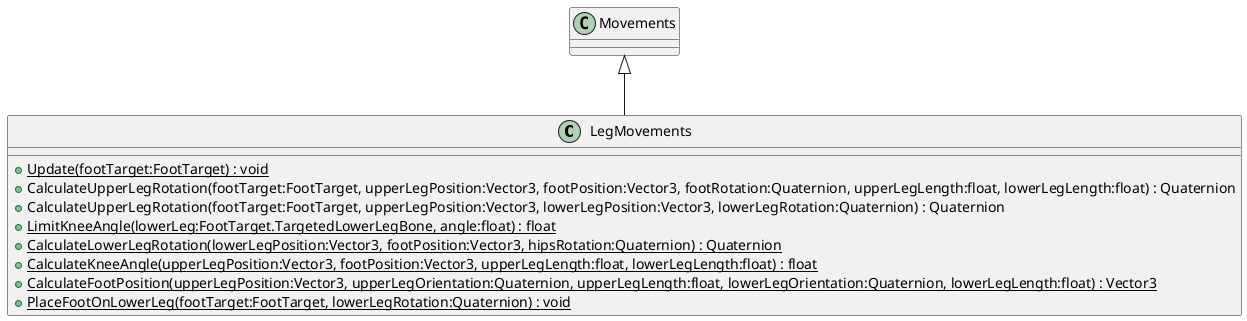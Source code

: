 @startuml
class LegMovements {
    + {static} Update(footTarget:FootTarget) : void
    + CalculateUpperLegRotation(footTarget:FootTarget, upperLegPosition:Vector3, footPosition:Vector3, footRotation:Quaternion, upperLegLength:float, lowerLegLength:float) : Quaternion
    + CalculateUpperLegRotation(footTarget:FootTarget, upperLegPosition:Vector3, lowerLegPosition:Vector3, lowerLegRotation:Quaternion) : Quaternion
    + {static} LimitKneeAngle(lowerLeg:FootTarget.TargetedLowerLegBone, angle:float) : float
    + {static} CalculateLowerLegRotation(lowerLegPosition:Vector3, footPosition:Vector3, hipsRotation:Quaternion) : Quaternion
    + {static} CalculateKneeAngle(upperLegPosition:Vector3, footPosition:Vector3, upperLegLength:float, lowerLegLength:float) : float
    + {static} CalculateFootPosition(upperLegPosition:Vector3, upperLegOrientation:Quaternion, upperLegLength:float, lowerLegOrientation:Quaternion, lowerLegLength:float) : Vector3
    + {static} PlaceFootOnLowerLeg(footTarget:FootTarget, lowerLegRotation:Quaternion) : void
}
Movements <|-- LegMovements
@enduml
